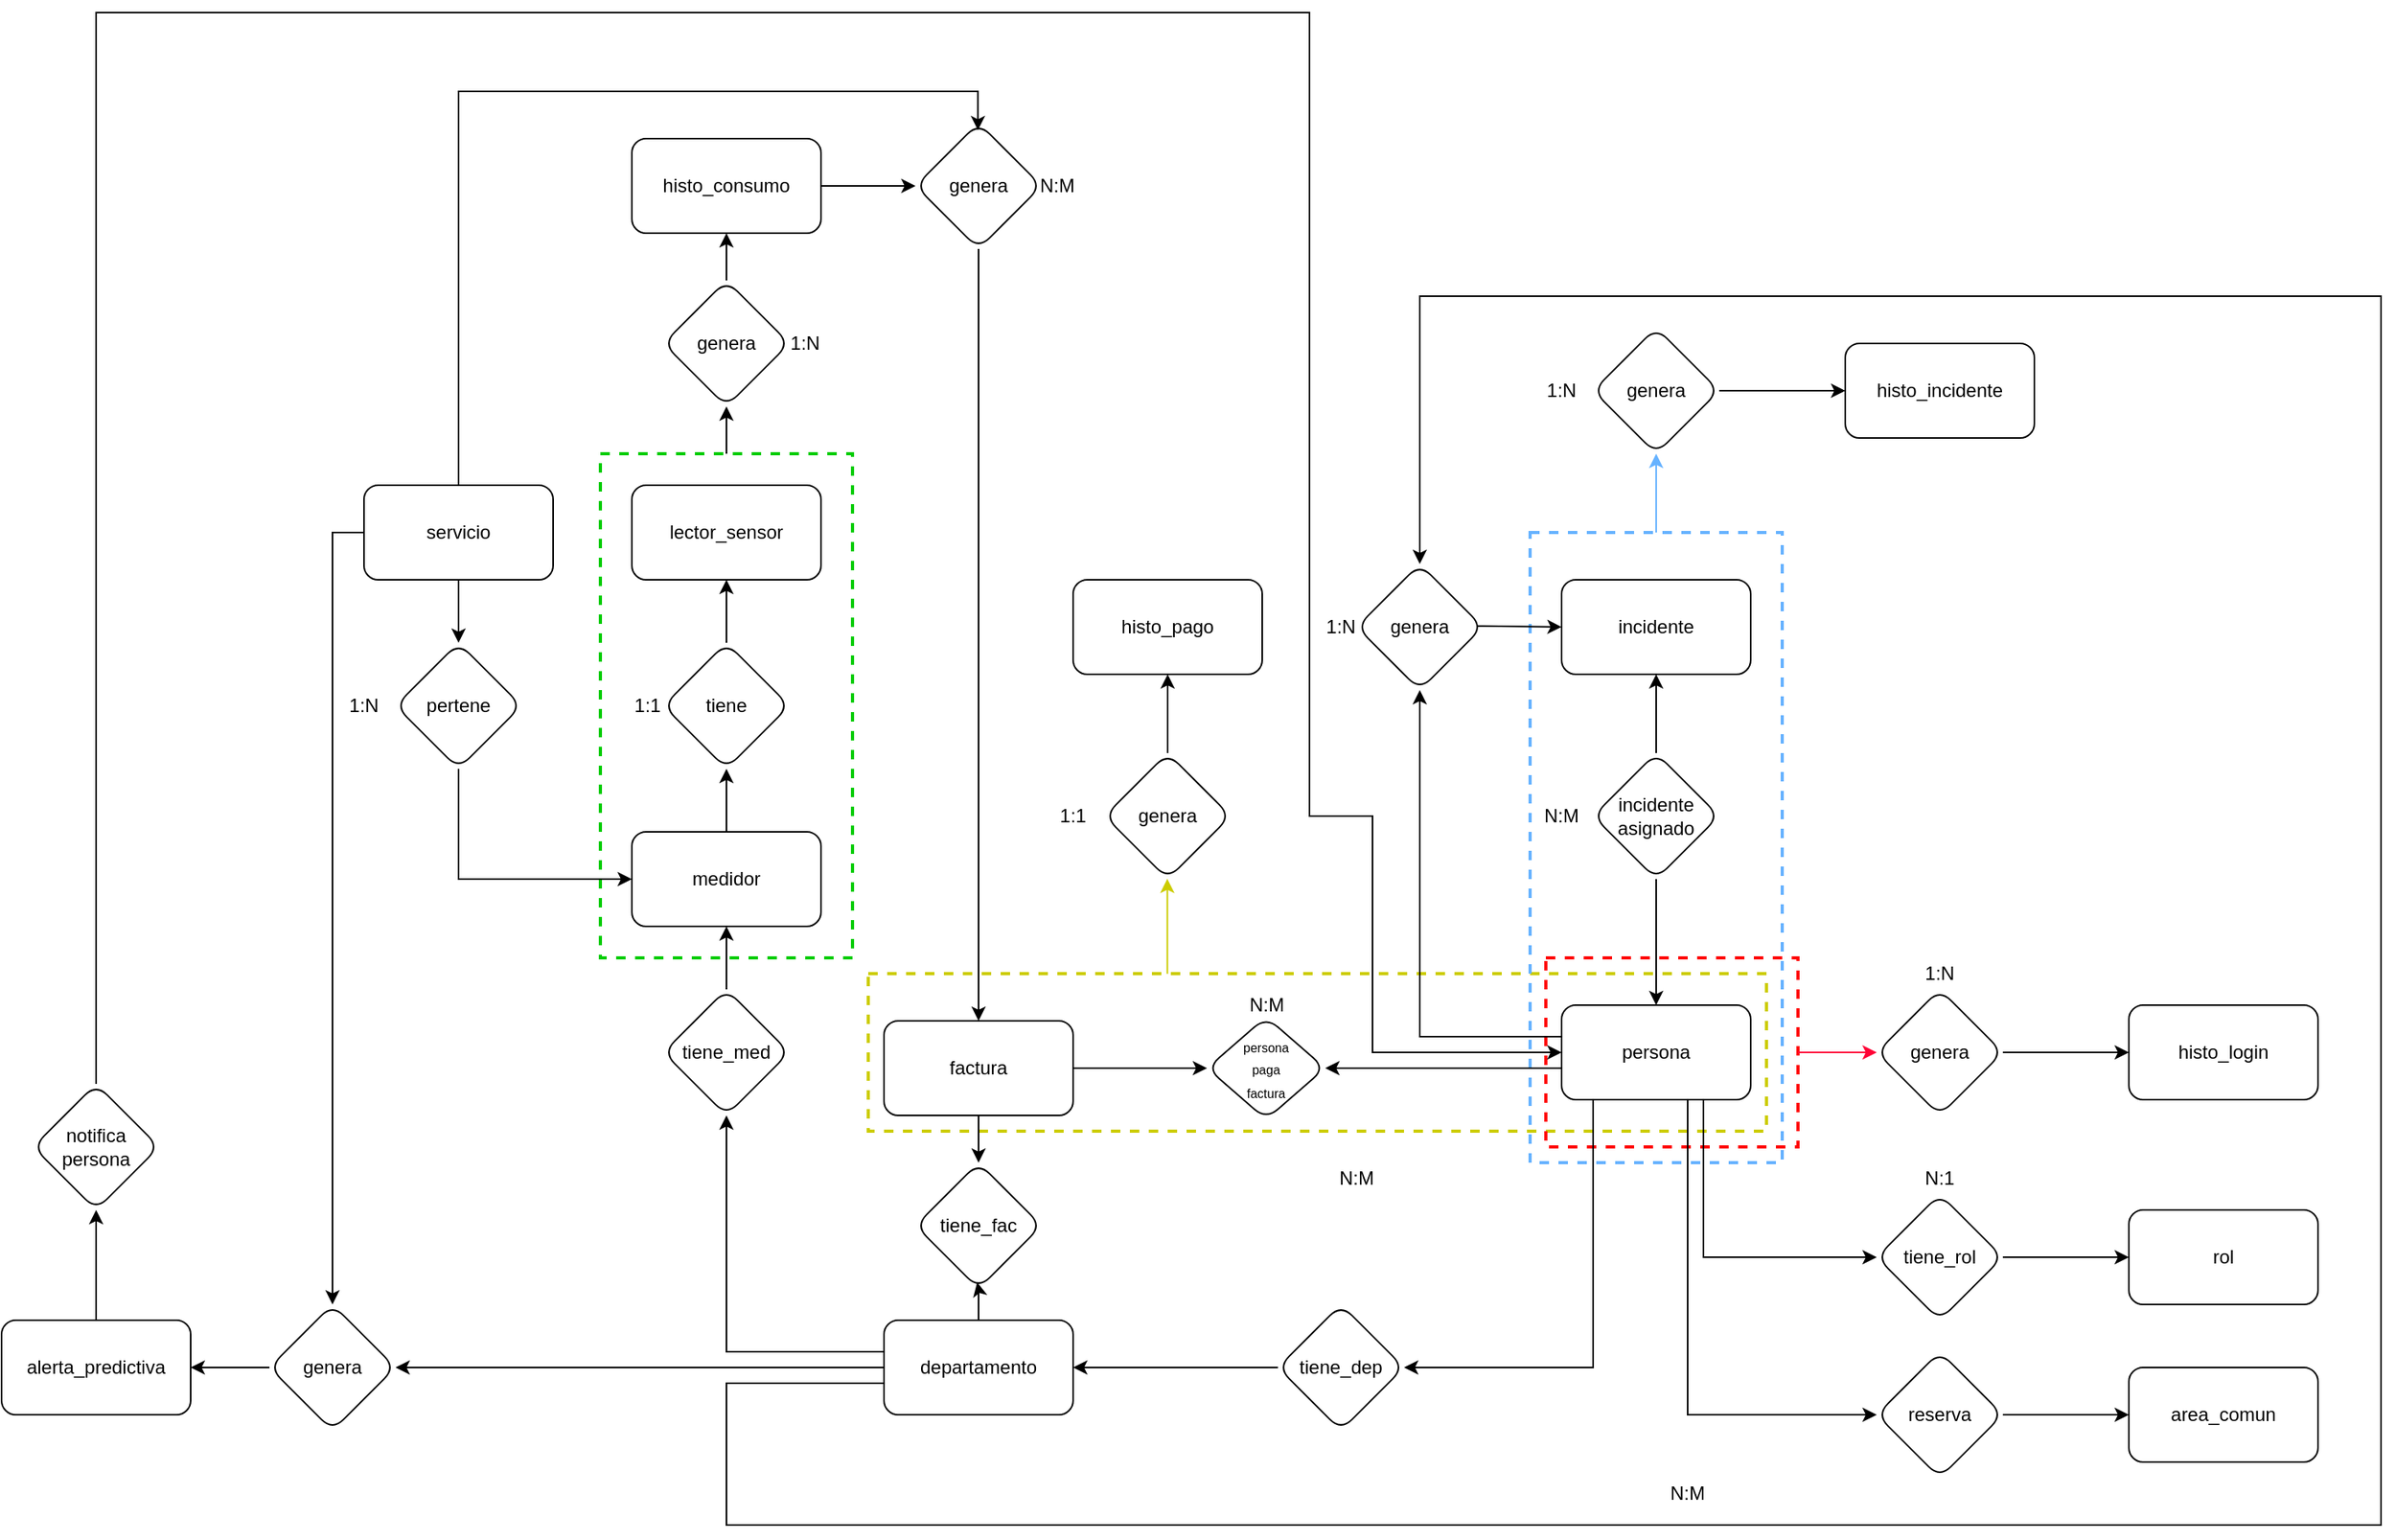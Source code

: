 <mxfile version="28.1.2">
  <diagram name="Página-1" id="i4qr0R8OxcXZOrRbDN6m">
    <mxGraphModel dx="1188" dy="741" grid="1" gridSize="10" guides="1" tooltips="1" connect="1" arrows="1" fold="1" page="1" pageScale="1" pageWidth="1920" pageHeight="1200" math="0" shadow="0">
      <root>
        <mxCell id="0" />
        <mxCell id="1" parent="0" />
        <mxCell id="K5WSGVJBjmDbQn4hBtl9-59" value="" style="rounded=0;whiteSpace=wrap;html=1;fillColor=none;strokeColor=light-dark(#00CC00,#EDEDED);dashed=1;strokeWidth=2;" parent="1" vertex="1">
          <mxGeometry x="550" y="400" width="160" height="320" as="geometry" />
        </mxCell>
        <mxCell id="K5WSGVJBjmDbQn4hBtl9-79" value="" style="rounded=0;whiteSpace=wrap;html=1;fillColor=none;strokeColor=#CCCC00;dashed=1;strokeWidth=2;" parent="1" vertex="1">
          <mxGeometry x="720" y="730" width="570" height="100" as="geometry" />
        </mxCell>
        <mxCell id="K5WSGVJBjmDbQn4hBtl9-77" style="edgeStyle=orthogonalEdgeStyle;rounded=0;orthogonalLoop=1;jettySize=auto;html=1;" parent="1" source="K5WSGVJBjmDbQn4hBtl9-59" target="K5WSGVJBjmDbQn4hBtl9-61" edge="1">
          <mxGeometry relative="1" as="geometry" />
        </mxCell>
        <mxCell id="K5WSGVJBjmDbQn4hBtl9-42" value="" style="rounded=0;whiteSpace=wrap;html=1;fillColor=none;strokeColor=light-dark(#66B2FF,#EDEDED);dashed=1;strokeWidth=2;" parent="1" vertex="1">
          <mxGeometry x="1140" y="450" width="160" height="400" as="geometry" />
        </mxCell>
        <mxCell id="K5WSGVJBjmDbQn4hBtl9-3" value="" style="rounded=0;whiteSpace=wrap;html=1;fillColor=none;strokeColor=light-dark(#ff0000, #ededed);strokeWidth=2;dashed=1;" parent="1" vertex="1">
          <mxGeometry x="1150" y="720" width="160" height="120" as="geometry" />
        </mxCell>
        <mxCell id="GH8kllTsEz7VG1XvVDbl-13" value="" style="edgeStyle=orthogonalEdgeStyle;rounded=0;orthogonalLoop=1;jettySize=auto;html=1;" parent="1" source="GH8kllTsEz7VG1XvVDbl-1" target="GH8kllTsEz7VG1XvVDbl-12" edge="1">
          <mxGeometry relative="1" as="geometry">
            <Array as="points">
              <mxPoint x="1250" y="910" />
            </Array>
          </mxGeometry>
        </mxCell>
        <mxCell id="GH8kllTsEz7VG1XvVDbl-17" value="" style="edgeStyle=orthogonalEdgeStyle;rounded=0;orthogonalLoop=1;jettySize=auto;html=1;" parent="1" source="GH8kllTsEz7VG1XvVDbl-1" target="GH8kllTsEz7VG1XvVDbl-16" edge="1">
          <mxGeometry relative="1" as="geometry">
            <Array as="points">
              <mxPoint x="1180" y="980" />
            </Array>
          </mxGeometry>
        </mxCell>
        <mxCell id="K5WSGVJBjmDbQn4hBtl9-30" value="" style="edgeStyle=orthogonalEdgeStyle;rounded=0;orthogonalLoop=1;jettySize=auto;html=1;" parent="1" source="GH8kllTsEz7VG1XvVDbl-1" target="K5WSGVJBjmDbQn4hBtl9-29" edge="1">
          <mxGeometry relative="1" as="geometry">
            <Array as="points">
              <mxPoint x="1070" y="770" />
            </Array>
          </mxGeometry>
        </mxCell>
        <mxCell id="K5WSGVJBjmDbQn4hBtl9-71" style="edgeStyle=orthogonalEdgeStyle;rounded=0;orthogonalLoop=1;jettySize=auto;html=1;" parent="1" source="GH8kllTsEz7VG1XvVDbl-1" target="K5WSGVJBjmDbQn4hBtl9-69" edge="1">
          <mxGeometry relative="1" as="geometry">
            <Array as="points">
              <mxPoint x="1110" y="790" />
              <mxPoint x="1110" y="790" />
            </Array>
          </mxGeometry>
        </mxCell>
        <mxCell id="GH8kllTsEz7VG1XvVDbl-1" value="persona" style="rounded=1;whiteSpace=wrap;html=1;" parent="1" vertex="1">
          <mxGeometry x="1160" y="750" width="120" height="60" as="geometry" />
        </mxCell>
        <mxCell id="GH8kllTsEz7VG1XvVDbl-15" value="" style="edgeStyle=orthogonalEdgeStyle;rounded=0;orthogonalLoop=1;jettySize=auto;html=1;" parent="1" source="GH8kllTsEz7VG1XvVDbl-12" target="GH8kllTsEz7VG1XvVDbl-14" edge="1">
          <mxGeometry relative="1" as="geometry" />
        </mxCell>
        <mxCell id="GH8kllTsEz7VG1XvVDbl-12" value="tiene_rol" style="rhombus;whiteSpace=wrap;html=1;rounded=1;" parent="1" vertex="1">
          <mxGeometry x="1360" y="870" width="80" height="80" as="geometry" />
        </mxCell>
        <mxCell id="GH8kllTsEz7VG1XvVDbl-14" value="rol" style="whiteSpace=wrap;html=1;rounded=1;" parent="1" vertex="1">
          <mxGeometry x="1520" y="880" width="120" height="60" as="geometry" />
        </mxCell>
        <mxCell id="K5WSGVJBjmDbQn4hBtl9-14" value="" style="edgeStyle=orthogonalEdgeStyle;rounded=0;orthogonalLoop=1;jettySize=auto;html=1;" parent="1" source="GH8kllTsEz7VG1XvVDbl-16" target="K5WSGVJBjmDbQn4hBtl9-13" edge="1">
          <mxGeometry relative="1" as="geometry" />
        </mxCell>
        <mxCell id="GH8kllTsEz7VG1XvVDbl-16" value="tiene_dep" style="rhombus;whiteSpace=wrap;html=1;rounded=1;" parent="1" vertex="1">
          <mxGeometry x="980" y="940" width="80" height="80" as="geometry" />
        </mxCell>
        <mxCell id="K5WSGVJBjmDbQn4hBtl9-10" style="edgeStyle=orthogonalEdgeStyle;rounded=0;orthogonalLoop=1;jettySize=auto;html=1;strokeColor=#FF0336;" parent="1" source="K5WSGVJBjmDbQn4hBtl9-3" target="K5WSGVJBjmDbQn4hBtl9-9" edge="1">
          <mxGeometry relative="1" as="geometry" />
        </mxCell>
        <mxCell id="K5WSGVJBjmDbQn4hBtl9-12" value="" style="edgeStyle=orthogonalEdgeStyle;rounded=0;orthogonalLoop=1;jettySize=auto;html=1;" parent="1" source="K5WSGVJBjmDbQn4hBtl9-9" target="K5WSGVJBjmDbQn4hBtl9-11" edge="1">
          <mxGeometry relative="1" as="geometry" />
        </mxCell>
        <mxCell id="K5WSGVJBjmDbQn4hBtl9-9" value="genera" style="rhombus;whiteSpace=wrap;html=1;rounded=1;" parent="1" vertex="1">
          <mxGeometry x="1360" y="740" width="80" height="80" as="geometry" />
        </mxCell>
        <mxCell id="K5WSGVJBjmDbQn4hBtl9-11" value="histo_login" style="whiteSpace=wrap;html=1;rounded=1;" parent="1" vertex="1">
          <mxGeometry x="1520" y="750" width="120" height="60" as="geometry" />
        </mxCell>
        <mxCell id="Kn_K-epVG_woseL4HZsu-3" style="edgeStyle=orthogonalEdgeStyle;rounded=0;orthogonalLoop=1;jettySize=auto;html=1;entryX=0.489;entryY=0.949;entryDx=0;entryDy=0;entryPerimeter=0;" parent="1" source="K5WSGVJBjmDbQn4hBtl9-13" target="Kn_K-epVG_woseL4HZsu-4" edge="1">
          <mxGeometry relative="1" as="geometry">
            <mxPoint x="710" y="880" as="targetPoint" />
          </mxGeometry>
        </mxCell>
        <mxCell id="K5WSGVJBjmDbQn4hBtl9-13" value="departamento" style="whiteSpace=wrap;html=1;rounded=1;" parent="1" vertex="1">
          <mxGeometry x="730" y="950" width="120" height="60" as="geometry" />
        </mxCell>
        <mxCell id="K5WSGVJBjmDbQn4hBtl9-18" value="incidente" style="whiteSpace=wrap;html=1;rounded=1;" parent="1" vertex="1">
          <mxGeometry x="1160" y="480" width="120" height="60" as="geometry" />
        </mxCell>
        <mxCell id="K5WSGVJBjmDbQn4hBtl9-23" style="edgeStyle=orthogonalEdgeStyle;rounded=0;orthogonalLoop=1;jettySize=auto;html=1;entryX=0.5;entryY=0;entryDx=0;entryDy=0;" parent="1" source="K5WSGVJBjmDbQn4hBtl9-20" target="GH8kllTsEz7VG1XvVDbl-1" edge="1">
          <mxGeometry relative="1" as="geometry">
            <Array as="points">
              <mxPoint x="1220" y="630" />
            </Array>
          </mxGeometry>
        </mxCell>
        <mxCell id="Kn_K-epVG_woseL4HZsu-1" style="edgeStyle=orthogonalEdgeStyle;rounded=0;orthogonalLoop=1;jettySize=auto;html=1;" parent="1" source="K5WSGVJBjmDbQn4hBtl9-20" target="K5WSGVJBjmDbQn4hBtl9-18" edge="1">
          <mxGeometry relative="1" as="geometry" />
        </mxCell>
        <mxCell id="K5WSGVJBjmDbQn4hBtl9-20" value="incidente&lt;br&gt;asignado" style="rhombus;whiteSpace=wrap;html=1;rounded=1;" parent="1" vertex="1">
          <mxGeometry x="1180" y="590" width="80" height="80" as="geometry" />
        </mxCell>
        <mxCell id="K5WSGVJBjmDbQn4hBtl9-32" style="edgeStyle=orthogonalEdgeStyle;rounded=0;orthogonalLoop=1;jettySize=auto;html=1;entryX=0;entryY=0.5;entryDx=0;entryDy=0;exitX=0.942;exitY=0.492;exitDx=0;exitDy=0;exitPerimeter=0;" parent="1" source="K5WSGVJBjmDbQn4hBtl9-29" target="K5WSGVJBjmDbQn4hBtl9-18" edge="1">
          <mxGeometry relative="1" as="geometry">
            <Array as="points">
              <mxPoint x="1110" y="509" />
              <mxPoint x="1160" y="510" />
            </Array>
          </mxGeometry>
        </mxCell>
        <mxCell id="K5WSGVJBjmDbQn4hBtl9-29" value="genera" style="rhombus;whiteSpace=wrap;html=1;rounded=1;" parent="1" vertex="1">
          <mxGeometry x="1030" y="470" width="80" height="80" as="geometry" />
        </mxCell>
        <mxCell id="K5WSGVJBjmDbQn4hBtl9-31" style="edgeStyle=orthogonalEdgeStyle;rounded=0;orthogonalLoop=1;jettySize=auto;html=1;" parent="1" source="K5WSGVJBjmDbQn4hBtl9-13" target="K5WSGVJBjmDbQn4hBtl9-29" edge="1">
          <mxGeometry relative="1" as="geometry">
            <Array as="points">
              <mxPoint x="630" y="990" />
              <mxPoint x="630" y="1080" />
              <mxPoint x="1680" y="1080" />
              <mxPoint x="1680" y="300" />
              <mxPoint x="1070" y="300" />
            </Array>
          </mxGeometry>
        </mxCell>
        <mxCell id="K5WSGVJBjmDbQn4hBtl9-38" value="" style="edgeStyle=orthogonalEdgeStyle;rounded=0;orthogonalLoop=1;jettySize=auto;html=1;startArrow=classic;startFill=1;endArrow=none;endFill=0;" parent="1" source="K5WSGVJBjmDbQn4hBtl9-35" target="K5WSGVJBjmDbQn4hBtl9-37" edge="1">
          <mxGeometry relative="1" as="geometry" />
        </mxCell>
        <mxCell id="K5WSGVJBjmDbQn4hBtl9-35" value="area_comun" style="whiteSpace=wrap;html=1;rounded=1;" parent="1" vertex="1">
          <mxGeometry x="1520" y="980" width="120" height="60" as="geometry" />
        </mxCell>
        <mxCell id="K5WSGVJBjmDbQn4hBtl9-39" style="edgeStyle=orthogonalEdgeStyle;rounded=0;orthogonalLoop=1;jettySize=auto;html=1;endArrow=none;endFill=0;startArrow=classic;startFill=1;" parent="1" source="K5WSGVJBjmDbQn4hBtl9-37" target="GH8kllTsEz7VG1XvVDbl-1" edge="1">
          <mxGeometry relative="1" as="geometry">
            <Array as="points">
              <mxPoint x="1240" y="1010" />
            </Array>
          </mxGeometry>
        </mxCell>
        <mxCell id="K5WSGVJBjmDbQn4hBtl9-37" value="reserva" style="rhombus;whiteSpace=wrap;html=1;rounded=1;" parent="1" vertex="1">
          <mxGeometry x="1360" y="970" width="80" height="80" as="geometry" />
        </mxCell>
        <mxCell id="K5WSGVJBjmDbQn4hBtl9-46" style="edgeStyle=orthogonalEdgeStyle;rounded=0;orthogonalLoop=1;jettySize=auto;html=1;strokeColor=#66B2FF;" parent="1" source="K5WSGVJBjmDbQn4hBtl9-42" target="K5WSGVJBjmDbQn4hBtl9-44" edge="1">
          <mxGeometry relative="1" as="geometry" />
        </mxCell>
        <mxCell id="K5WSGVJBjmDbQn4hBtl9-43" value="" style="edgeStyle=orthogonalEdgeStyle;rounded=0;orthogonalLoop=1;jettySize=auto;html=1;" parent="1" source="K5WSGVJBjmDbQn4hBtl9-44" target="K5WSGVJBjmDbQn4hBtl9-45" edge="1">
          <mxGeometry relative="1" as="geometry" />
        </mxCell>
        <mxCell id="K5WSGVJBjmDbQn4hBtl9-44" value="genera" style="rhombus;whiteSpace=wrap;html=1;rounded=1;" parent="1" vertex="1">
          <mxGeometry x="1180" y="320" width="80" height="80" as="geometry" />
        </mxCell>
        <mxCell id="K5WSGVJBjmDbQn4hBtl9-45" value="histo_incidente" style="whiteSpace=wrap;html=1;rounded=1;" parent="1" vertex="1">
          <mxGeometry x="1340" y="330" width="120" height="60" as="geometry" />
        </mxCell>
        <mxCell id="K5WSGVJBjmDbQn4hBtl9-49" value="" style="edgeStyle=orthogonalEdgeStyle;rounded=0;orthogonalLoop=1;jettySize=auto;html=1;startArrow=classic;startFill=1;endArrow=none;endFill=0;" parent="1" source="K5WSGVJBjmDbQn4hBtl9-47" target="K5WSGVJBjmDbQn4hBtl9-48" edge="1">
          <mxGeometry relative="1" as="geometry" />
        </mxCell>
        <mxCell id="K5WSGVJBjmDbQn4hBtl9-47" value="medidor" style="whiteSpace=wrap;html=1;rounded=1;" parent="1" vertex="1">
          <mxGeometry x="570" y="640" width="120" height="60" as="geometry" />
        </mxCell>
        <mxCell id="K5WSGVJBjmDbQn4hBtl9-50" style="edgeStyle=orthogonalEdgeStyle;rounded=0;orthogonalLoop=1;jettySize=auto;html=1;startArrow=classic;startFill=1;endArrow=none;endFill=0;" parent="1" source="K5WSGVJBjmDbQn4hBtl9-48" edge="1">
          <mxGeometry relative="1" as="geometry">
            <Array as="points">
              <mxPoint x="630" y="970" />
              <mxPoint x="730" y="970" />
            </Array>
            <mxPoint x="730" y="970" as="targetPoint" />
          </mxGeometry>
        </mxCell>
        <mxCell id="K5WSGVJBjmDbQn4hBtl9-48" value="tiene_med" style="rhombus;whiteSpace=wrap;html=1;rounded=1;" parent="1" vertex="1">
          <mxGeometry x="590" y="740" width="80" height="80" as="geometry" />
        </mxCell>
        <mxCell id="K5WSGVJBjmDbQn4hBtl9-53" value="" style="edgeStyle=orthogonalEdgeStyle;rounded=0;orthogonalLoop=1;jettySize=auto;html=1;startArrow=classic;startFill=1;endArrow=none;endFill=0;" parent="1" source="K5WSGVJBjmDbQn4hBtl9-51" target="K5WSGVJBjmDbQn4hBtl9-52" edge="1">
          <mxGeometry relative="1" as="geometry" />
        </mxCell>
        <mxCell id="K5WSGVJBjmDbQn4hBtl9-51" value="lector_sensor" style="rounded=1;whiteSpace=wrap;html=1;" parent="1" vertex="1">
          <mxGeometry x="570" y="420" width="120" height="60" as="geometry" />
        </mxCell>
        <mxCell id="K5WSGVJBjmDbQn4hBtl9-54" value="" style="edgeStyle=orthogonalEdgeStyle;rounded=0;orthogonalLoop=1;jettySize=auto;html=1;startArrow=classic;startFill=1;endArrow=none;endFill=0;" parent="1" source="K5WSGVJBjmDbQn4hBtl9-52" target="K5WSGVJBjmDbQn4hBtl9-47" edge="1">
          <mxGeometry relative="1" as="geometry" />
        </mxCell>
        <mxCell id="K5WSGVJBjmDbQn4hBtl9-52" value="tiene" style="rhombus;whiteSpace=wrap;html=1;rounded=1;" parent="1" vertex="1">
          <mxGeometry x="590" y="520" width="80" height="80" as="geometry" />
        </mxCell>
        <mxCell id="K5WSGVJBjmDbQn4hBtl9-72" style="edgeStyle=orthogonalEdgeStyle;rounded=0;orthogonalLoop=1;jettySize=auto;html=1;" parent="1" source="K5WSGVJBjmDbQn4hBtl9-56" target="K5WSGVJBjmDbQn4hBtl9-57" edge="1">
          <mxGeometry relative="1" as="geometry" />
        </mxCell>
        <mxCell id="Kn_K-epVG_woseL4HZsu-10" style="edgeStyle=orthogonalEdgeStyle;rounded=0;orthogonalLoop=1;jettySize=auto;html=1;entryX=0.5;entryY=0;entryDx=0;entryDy=0;" parent="1" source="K5WSGVJBjmDbQn4hBtl9-56" target="Kn_K-epVG_woseL4HZsu-7" edge="1">
          <mxGeometry relative="1" as="geometry">
            <Array as="points">
              <mxPoint x="380" y="450.0" />
              <mxPoint x="380" y="940" />
            </Array>
          </mxGeometry>
        </mxCell>
        <mxCell id="K5WSGVJBjmDbQn4hBtl9-56" value="servicio" style="rounded=1;whiteSpace=wrap;html=1;" parent="1" vertex="1">
          <mxGeometry x="400" y="420" width="120" height="60" as="geometry" />
        </mxCell>
        <mxCell id="K5WSGVJBjmDbQn4hBtl9-73" style="edgeStyle=orthogonalEdgeStyle;rounded=0;orthogonalLoop=1;jettySize=auto;html=1;entryX=0;entryY=0.5;entryDx=0;entryDy=0;" parent="1" source="K5WSGVJBjmDbQn4hBtl9-57" target="K5WSGVJBjmDbQn4hBtl9-47" edge="1">
          <mxGeometry relative="1" as="geometry">
            <mxPoint x="480" y="690.0" as="targetPoint" />
            <Array as="points">
              <mxPoint x="460" y="670" />
            </Array>
          </mxGeometry>
        </mxCell>
        <mxCell id="K5WSGVJBjmDbQn4hBtl9-57" value="pertene" style="rhombus;whiteSpace=wrap;html=1;rounded=1;" parent="1" vertex="1">
          <mxGeometry x="420" y="520" width="80" height="80" as="geometry" />
        </mxCell>
        <mxCell id="K5WSGVJBjmDbQn4hBtl9-60" value="" style="edgeStyle=orthogonalEdgeStyle;rounded=0;orthogonalLoop=1;jettySize=auto;html=1;exitX=0.5;exitY=0;exitDx=0;exitDy=0;" parent="1" source="K5WSGVJBjmDbQn4hBtl9-61" target="K5WSGVJBjmDbQn4hBtl9-62" edge="1">
          <mxGeometry relative="1" as="geometry">
            <Array as="points">
              <mxPoint x="630" y="280" />
              <mxPoint x="630" y="280" />
            </Array>
          </mxGeometry>
        </mxCell>
        <mxCell id="K5WSGVJBjmDbQn4hBtl9-61" value="genera" style="rhombus;whiteSpace=wrap;html=1;rounded=1;" parent="1" vertex="1">
          <mxGeometry x="590" y="290" width="80" height="80" as="geometry" />
        </mxCell>
        <mxCell id="K5WSGVJBjmDbQn4hBtl9-75" style="edgeStyle=orthogonalEdgeStyle;rounded=0;orthogonalLoop=1;jettySize=auto;html=1;" parent="1" source="K5WSGVJBjmDbQn4hBtl9-62" target="K5WSGVJBjmDbQn4hBtl9-64" edge="1">
          <mxGeometry relative="1" as="geometry" />
        </mxCell>
        <mxCell id="K5WSGVJBjmDbQn4hBtl9-62" value="histo_consumo" style="whiteSpace=wrap;html=1;rounded=1;" parent="1" vertex="1">
          <mxGeometry x="570" y="200" width="120" height="60" as="geometry" />
        </mxCell>
        <mxCell id="K5WSGVJBjmDbQn4hBtl9-76" style="edgeStyle=orthogonalEdgeStyle;rounded=0;orthogonalLoop=1;jettySize=auto;html=1;" parent="1" source="K5WSGVJBjmDbQn4hBtl9-64" target="K5WSGVJBjmDbQn4hBtl9-66" edge="1">
          <mxGeometry relative="1" as="geometry">
            <Array as="points">
              <mxPoint x="790" y="390" />
              <mxPoint x="790" y="390" />
            </Array>
          </mxGeometry>
        </mxCell>
        <mxCell id="K5WSGVJBjmDbQn4hBtl9-64" value="genera" style="rhombus;whiteSpace=wrap;html=1;rounded=1;" parent="1" vertex="1">
          <mxGeometry x="750" y="190" width="80" height="80" as="geometry" />
        </mxCell>
        <mxCell id="K5WSGVJBjmDbQn4hBtl9-70" value="" style="edgeStyle=orthogonalEdgeStyle;rounded=0;orthogonalLoop=1;jettySize=auto;html=1;" parent="1" source="K5WSGVJBjmDbQn4hBtl9-66" target="K5WSGVJBjmDbQn4hBtl9-69" edge="1">
          <mxGeometry relative="1" as="geometry" />
        </mxCell>
        <mxCell id="Kn_K-epVG_woseL4HZsu-5" style="edgeStyle=orthogonalEdgeStyle;rounded=0;orthogonalLoop=1;jettySize=auto;html=1;" parent="1" source="K5WSGVJBjmDbQn4hBtl9-66" target="Kn_K-epVG_woseL4HZsu-4" edge="1">
          <mxGeometry relative="1" as="geometry" />
        </mxCell>
        <mxCell id="K5WSGVJBjmDbQn4hBtl9-66" value="factura" style="whiteSpace=wrap;html=1;rounded=1;" parent="1" vertex="1">
          <mxGeometry x="730" y="760" width="120" height="60" as="geometry" />
        </mxCell>
        <mxCell id="K5WSGVJBjmDbQn4hBtl9-69" value="&lt;font style=&quot;font-size: 8px;&quot;&gt;persona&lt;/font&gt;&lt;div&gt;&lt;font style=&quot;font-size: 8px;&quot;&gt;paga&lt;/font&gt;&lt;/div&gt;&lt;div&gt;&lt;font style=&quot;font-size: 8px;&quot;&gt;factura&lt;/font&gt;&lt;/div&gt;" style="rhombus;whiteSpace=wrap;html=1;rounded=1;" parent="1" vertex="1">
          <mxGeometry x="935" y="757.5" width="75" height="65" as="geometry" />
        </mxCell>
        <mxCell id="K5WSGVJBjmDbQn4hBtl9-78" style="edgeStyle=orthogonalEdgeStyle;rounded=0;orthogonalLoop=1;jettySize=auto;html=1;entryX=0.495;entryY=0.058;entryDx=0;entryDy=0;entryPerimeter=0;" parent="1" source="K5WSGVJBjmDbQn4hBtl9-56" target="K5WSGVJBjmDbQn4hBtl9-64" edge="1">
          <mxGeometry relative="1" as="geometry">
            <Array as="points">
              <mxPoint x="460" y="170" />
              <mxPoint x="790" y="170" />
            </Array>
          </mxGeometry>
        </mxCell>
        <mxCell id="K5WSGVJBjmDbQn4hBtl9-83" style="edgeStyle=orthogonalEdgeStyle;rounded=0;orthogonalLoop=1;jettySize=auto;html=1;exitX=0.333;exitY=0.001;exitDx=0;exitDy=0;exitPerimeter=0;strokeColor=#CCCC00;" parent="1" source="K5WSGVJBjmDbQn4hBtl9-79" target="K5WSGVJBjmDbQn4hBtl9-81" edge="1">
          <mxGeometry relative="1" as="geometry">
            <Array as="points">
              <mxPoint x="910" y="729" />
              <mxPoint x="910" y="729" />
            </Array>
          </mxGeometry>
        </mxCell>
        <mxCell id="K5WSGVJBjmDbQn4hBtl9-80" value="" style="edgeStyle=orthogonalEdgeStyle;rounded=0;orthogonalLoop=1;jettySize=auto;html=1;" parent="1" source="K5WSGVJBjmDbQn4hBtl9-81" target="K5WSGVJBjmDbQn4hBtl9-82" edge="1">
          <mxGeometry relative="1" as="geometry" />
        </mxCell>
        <mxCell id="K5WSGVJBjmDbQn4hBtl9-81" value="genera" style="rhombus;whiteSpace=wrap;html=1;rounded=1;" parent="1" vertex="1">
          <mxGeometry x="870" y="590" width="80" height="80" as="geometry" />
        </mxCell>
        <mxCell id="K5WSGVJBjmDbQn4hBtl9-82" value="histo_pago" style="whiteSpace=wrap;html=1;rounded=1;" parent="1" vertex="1">
          <mxGeometry x="850" y="480" width="120" height="60" as="geometry" />
        </mxCell>
        <mxCell id="K5WSGVJBjmDbQn4hBtl9-84" value="N:1" style="text;html=1;align=center;verticalAlign=middle;whiteSpace=wrap;rounded=0;" parent="1" vertex="1">
          <mxGeometry x="1380" y="850" width="40" height="20" as="geometry" />
        </mxCell>
        <mxCell id="K5WSGVJBjmDbQn4hBtl9-85" value="1:N" style="text;html=1;align=center;verticalAlign=middle;whiteSpace=wrap;rounded=0;" parent="1" vertex="1">
          <mxGeometry x="1380" y="720" width="40" height="20" as="geometry" />
        </mxCell>
        <mxCell id="K5WSGVJBjmDbQn4hBtl9-86" value="N:M" style="text;html=1;align=center;verticalAlign=middle;whiteSpace=wrap;rounded=0;" parent="1" vertex="1">
          <mxGeometry x="1220" y="1050" width="40" height="20" as="geometry" />
        </mxCell>
        <mxCell id="K5WSGVJBjmDbQn4hBtl9-87" value="N:M" style="text;html=1;align=center;verticalAlign=middle;whiteSpace=wrap;rounded=0;" parent="1" vertex="1">
          <mxGeometry x="1010" y="850" width="40" height="20" as="geometry" />
        </mxCell>
        <mxCell id="K5WSGVJBjmDbQn4hBtl9-88" value="N:M" style="text;html=1;align=center;verticalAlign=middle;whiteSpace=wrap;rounded=0;" parent="1" vertex="1">
          <mxGeometry x="1140" y="620" width="40" height="20" as="geometry" />
        </mxCell>
        <mxCell id="K5WSGVJBjmDbQn4hBtl9-90" value="N:M" style="text;html=1;align=center;verticalAlign=middle;whiteSpace=wrap;rounded=0;" parent="1" vertex="1">
          <mxGeometry x="952.5" y="740" width="40" height="20" as="geometry" />
        </mxCell>
        <mxCell id="K5WSGVJBjmDbQn4hBtl9-91" value="1:1" style="text;html=1;align=center;verticalAlign=middle;whiteSpace=wrap;rounded=0;" parent="1" vertex="1">
          <mxGeometry x="830" y="620" width="40" height="20" as="geometry" />
        </mxCell>
        <mxCell id="K5WSGVJBjmDbQn4hBtl9-92" value="1:N" style="text;html=1;align=center;verticalAlign=middle;whiteSpace=wrap;rounded=0;" parent="1" vertex="1">
          <mxGeometry x="1000" y="500" width="40" height="20" as="geometry" />
        </mxCell>
        <mxCell id="K5WSGVJBjmDbQn4hBtl9-93" value="1:N" style="text;html=1;align=center;verticalAlign=middle;whiteSpace=wrap;rounded=0;" parent="1" vertex="1">
          <mxGeometry x="1140" y="350" width="40" height="20" as="geometry" />
        </mxCell>
        <mxCell id="K5WSGVJBjmDbQn4hBtl9-94" value="N:M" style="text;html=1;align=center;verticalAlign=middle;whiteSpace=wrap;rounded=0;" parent="1" vertex="1">
          <mxGeometry x="820" y="220" width="40" height="20" as="geometry" />
        </mxCell>
        <mxCell id="K5WSGVJBjmDbQn4hBtl9-95" value="1:N" style="text;html=1;align=center;verticalAlign=middle;whiteSpace=wrap;rounded=0;" parent="1" vertex="1">
          <mxGeometry x="660" y="320" width="40" height="20" as="geometry" />
        </mxCell>
        <mxCell id="K5WSGVJBjmDbQn4hBtl9-96" value="1:N" style="text;html=1;align=center;verticalAlign=middle;whiteSpace=wrap;rounded=0;" parent="1" vertex="1">
          <mxGeometry x="380" y="550" width="40" height="20" as="geometry" />
        </mxCell>
        <mxCell id="K5WSGVJBjmDbQn4hBtl9-97" value="1:1" style="text;html=1;align=center;verticalAlign=middle;whiteSpace=wrap;rounded=0;" parent="1" vertex="1">
          <mxGeometry x="560" y="550" width="40" height="20" as="geometry" />
        </mxCell>
        <mxCell id="Kn_K-epVG_woseL4HZsu-4" value="tiene_fac" style="rhombus;whiteSpace=wrap;html=1;rounded=1;" parent="1" vertex="1">
          <mxGeometry x="750" y="850" width="80" height="80" as="geometry" />
        </mxCell>
        <mxCell id="Kn_K-epVG_woseL4HZsu-12" value="" style="edgeStyle=orthogonalEdgeStyle;rounded=0;orthogonalLoop=1;jettySize=auto;html=1;" parent="1" source="Kn_K-epVG_woseL4HZsu-6" target="Kn_K-epVG_woseL4HZsu-11" edge="1">
          <mxGeometry relative="1" as="geometry" />
        </mxCell>
        <mxCell id="Kn_K-epVG_woseL4HZsu-6" value="alerta_predictiva" style="rounded=1;whiteSpace=wrap;html=1;" parent="1" vertex="1">
          <mxGeometry x="170" y="950" width="120" height="60" as="geometry" />
        </mxCell>
        <mxCell id="Kn_K-epVG_woseL4HZsu-8" style="edgeStyle=orthogonalEdgeStyle;rounded=0;orthogonalLoop=1;jettySize=auto;html=1;startArrow=classic;startFill=1;endArrow=none;endFill=0;" parent="1" source="Kn_K-epVG_woseL4HZsu-7" target="K5WSGVJBjmDbQn4hBtl9-13" edge="1">
          <mxGeometry relative="1" as="geometry" />
        </mxCell>
        <mxCell id="Kn_K-epVG_woseL4HZsu-9" style="edgeStyle=orthogonalEdgeStyle;rounded=0;orthogonalLoop=1;jettySize=auto;html=1;entryX=1;entryY=0.5;entryDx=0;entryDy=0;" parent="1" source="Kn_K-epVG_woseL4HZsu-7" target="Kn_K-epVG_woseL4HZsu-6" edge="1">
          <mxGeometry relative="1" as="geometry" />
        </mxCell>
        <mxCell id="Kn_K-epVG_woseL4HZsu-7" value="genera" style="rhombus;whiteSpace=wrap;html=1;rounded=1;" parent="1" vertex="1">
          <mxGeometry x="340" y="940" width="80" height="80" as="geometry" />
        </mxCell>
        <mxCell id="Kn_K-epVG_woseL4HZsu-13" style="edgeStyle=orthogonalEdgeStyle;rounded=0;orthogonalLoop=1;jettySize=auto;html=1;" parent="1" source="Kn_K-epVG_woseL4HZsu-11" target="GH8kllTsEz7VG1XvVDbl-1" edge="1">
          <mxGeometry relative="1" as="geometry">
            <Array as="points">
              <mxPoint x="230" y="120" />
              <mxPoint x="1000" y="120" />
              <mxPoint x="1000" y="630" />
              <mxPoint x="1040" y="630" />
              <mxPoint x="1040" y="780" />
            </Array>
          </mxGeometry>
        </mxCell>
        <mxCell id="Kn_K-epVG_woseL4HZsu-11" value="notifica&lt;div&gt;persona&lt;/div&gt;" style="rhombus;whiteSpace=wrap;html=1;rounded=1;" parent="1" vertex="1">
          <mxGeometry x="190" y="800" width="80" height="80" as="geometry" />
        </mxCell>
      </root>
    </mxGraphModel>
  </diagram>
</mxfile>

